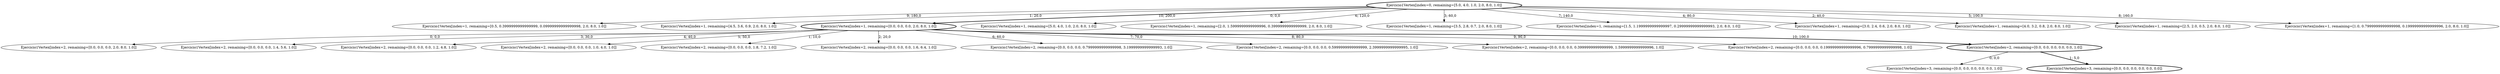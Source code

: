 strict digraph G {
  1 [ style="bold" label="Ejercicio1Vertex[index=0, remaining=[5.0, 4.0, 1.0, 2.0, 8.0, 1.0]]" ];
  2 [ style="solid" label="Ejercicio1Vertex[index=1, remaining=[0.5, 0.3999999999999999, 0.09999999999999998, 2.0, 8.0, 1.0]]" ];
  3 [ style="solid" label="Ejercicio1Vertex[index=3, remaining=[0.0, 0.0, 0.0, 0.0, 0.0, 1.0]]" ];
  4 [ style="solid" label="Ejercicio1Vertex[index=2, remaining=[0.0, 0.0, 0.0, 2.0, 8.0, 1.0]]" ];
  5 [ style="solid" label="Ejercicio1Vertex[index=2, remaining=[0.0, 0.0, 0.0, 1.4, 5.6, 1.0]]" ];
  6 [ style="solid" label="Ejercicio1Vertex[index=2, remaining=[0.0, 0.0, 0.0, 1.2, 4.8, 1.0]]" ];
  7 [ style="solid" label="Ejercicio1Vertex[index=2, remaining=[0.0, 0.0, 0.0, 1.0, 4.0, 1.0]]" ];
  8 [ style="solid" label="Ejercicio1Vertex[index=1, remaining=[4.5, 3.6, 0.9, 2.0, 8.0, 1.0]]" ];
  9 [ style="bold" label="Ejercicio1Vertex[index=1, remaining=[0.0, 0.0, 0.0, 2.0, 8.0, 1.0]]" ];
  10 [ style="solid" label="Ejercicio1Vertex[index=1, remaining=[5.0, 4.0, 1.0, 2.0, 8.0, 1.0]]" ];
  11 [ style="solid" label="Ejercicio1Vertex[index=1, remaining=[2.0, 1.5999999999999996, 0.3999999999999999, 2.0, 8.0, 1.0]]" ];
  12 [ style="solid" label="Ejercicio1Vertex[index=2, remaining=[0.0, 0.0, 0.0, 1.8, 7.2, 1.0]]" ];
  13 [ style="solid" label="Ejercicio1Vertex[index=2, remaining=[0.0, 0.0, 0.0, 1.6, 6.4, 1.0]]" ];
  14 [ style="solid" label="Ejercicio1Vertex[index=2, remaining=[0.0, 0.0, 0.0, 0.7999999999999998, 3.1999999999999993, 1.0]]" ];
  15 [ style="solid" label="Ejercicio1Vertex[index=2, remaining=[0.0, 0.0, 0.0, 0.5999999999999999, 2.3999999999999995, 1.0]]" ];
  16 [ style="solid" label="Ejercicio1Vertex[index=2, remaining=[0.0, 0.0, 0.0, 0.3999999999999999, 1.5999999999999996, 1.0]]" ];
  17 [ style="solid" label="Ejercicio1Vertex[index=2, remaining=[0.0, 0.0, 0.0, 0.19999999999999996, 0.7999999999999998, 1.0]]" ];
  18 [ style="bold" label="Ejercicio1Vertex[index=2, remaining=[0.0, 0.0, 0.0, 0.0, 0.0, 1.0]]" ];
  19 [ style="solid" label="Ejercicio1Vertex[index=1, remaining=[3.5, 2.8, 0.7, 2.0, 8.0, 1.0]]" ];
  20 [ style="solid" label="Ejercicio1Vertex[index=1, remaining=[1.5, 1.1999999999999997, 0.29999999999999993, 2.0, 8.0, 1.0]]" ];
  21 [ style="solid" label="Ejercicio1Vertex[index=1, remaining=[3.0, 2.4, 0.6, 2.0, 8.0, 1.0]]" ];
  22 [ style="solid" label="Ejercicio1Vertex[index=1, remaining=[4.0, 3.2, 0.8, 2.0, 8.0, 1.0]]" ];
  23 [ style="solid" label="Ejercicio1Vertex[index=1, remaining=[2.5, 2.0, 0.5, 2.0, 8.0, 1.0]]" ];
  24 [ style="solid" label="Ejercicio1Vertex[index=1, remaining=[1.0, 0.7999999999999998, 0.19999999999999996, 2.0, 8.0, 1.0]]" ];
  25 [ style="bold" label="Ejercicio1Vertex[index=3, remaining=[0.0, 0.0, 0.0, 0.0, 0.0, 0.0]]" ];
  1 -> 2 [ style="solid" label="9; 180,0" ];
  18 -> 3 [ style="solid" label="0; 0,0" ];
  9 -> 4 [ style="solid" label="0; 0,0" ];
  9 -> 5 [ style="solid" label="3; 30,0" ];
  9 -> 6 [ style="solid" label="4; 40,0" ];
  9 -> 7 [ style="solid" label="5; 50,0" ];
  1 -> 8 [ style="solid" label="1; 20,0" ];
  1 -> 9 [ style="bold" label="10; 200,0" ];
  1 -> 10 [ style="solid" label="0; 0,0" ];
  1 -> 11 [ style="solid" label="6; 120,0" ];
  9 -> 12 [ style="solid" label="1; 10,0" ];
  9 -> 13 [ style="solid" label="2; 20,0" ];
  9 -> 14 [ style="solid" label="6; 60,0" ];
  9 -> 15 [ style="solid" label="7; 70,0" ];
  9 -> 16 [ style="solid" label="8; 80,0" ];
  9 -> 17 [ style="solid" label="9; 90,0" ];
  9 -> 18 [ style="bold" label="10; 100,0" ];
  1 -> 19 [ style="solid" label="3; 60,0" ];
  1 -> 20 [ style="solid" label="7; 140,0" ];
  1 -> 21 [ style="solid" label="4; 80,0" ];
  1 -> 22 [ style="solid" label="2; 40,0" ];
  1 -> 23 [ style="solid" label="5; 100,0" ];
  1 -> 24 [ style="solid" label="8; 160,0" ];
  18 -> 25 [ style="bold" label="1; 5,0" ];
}
